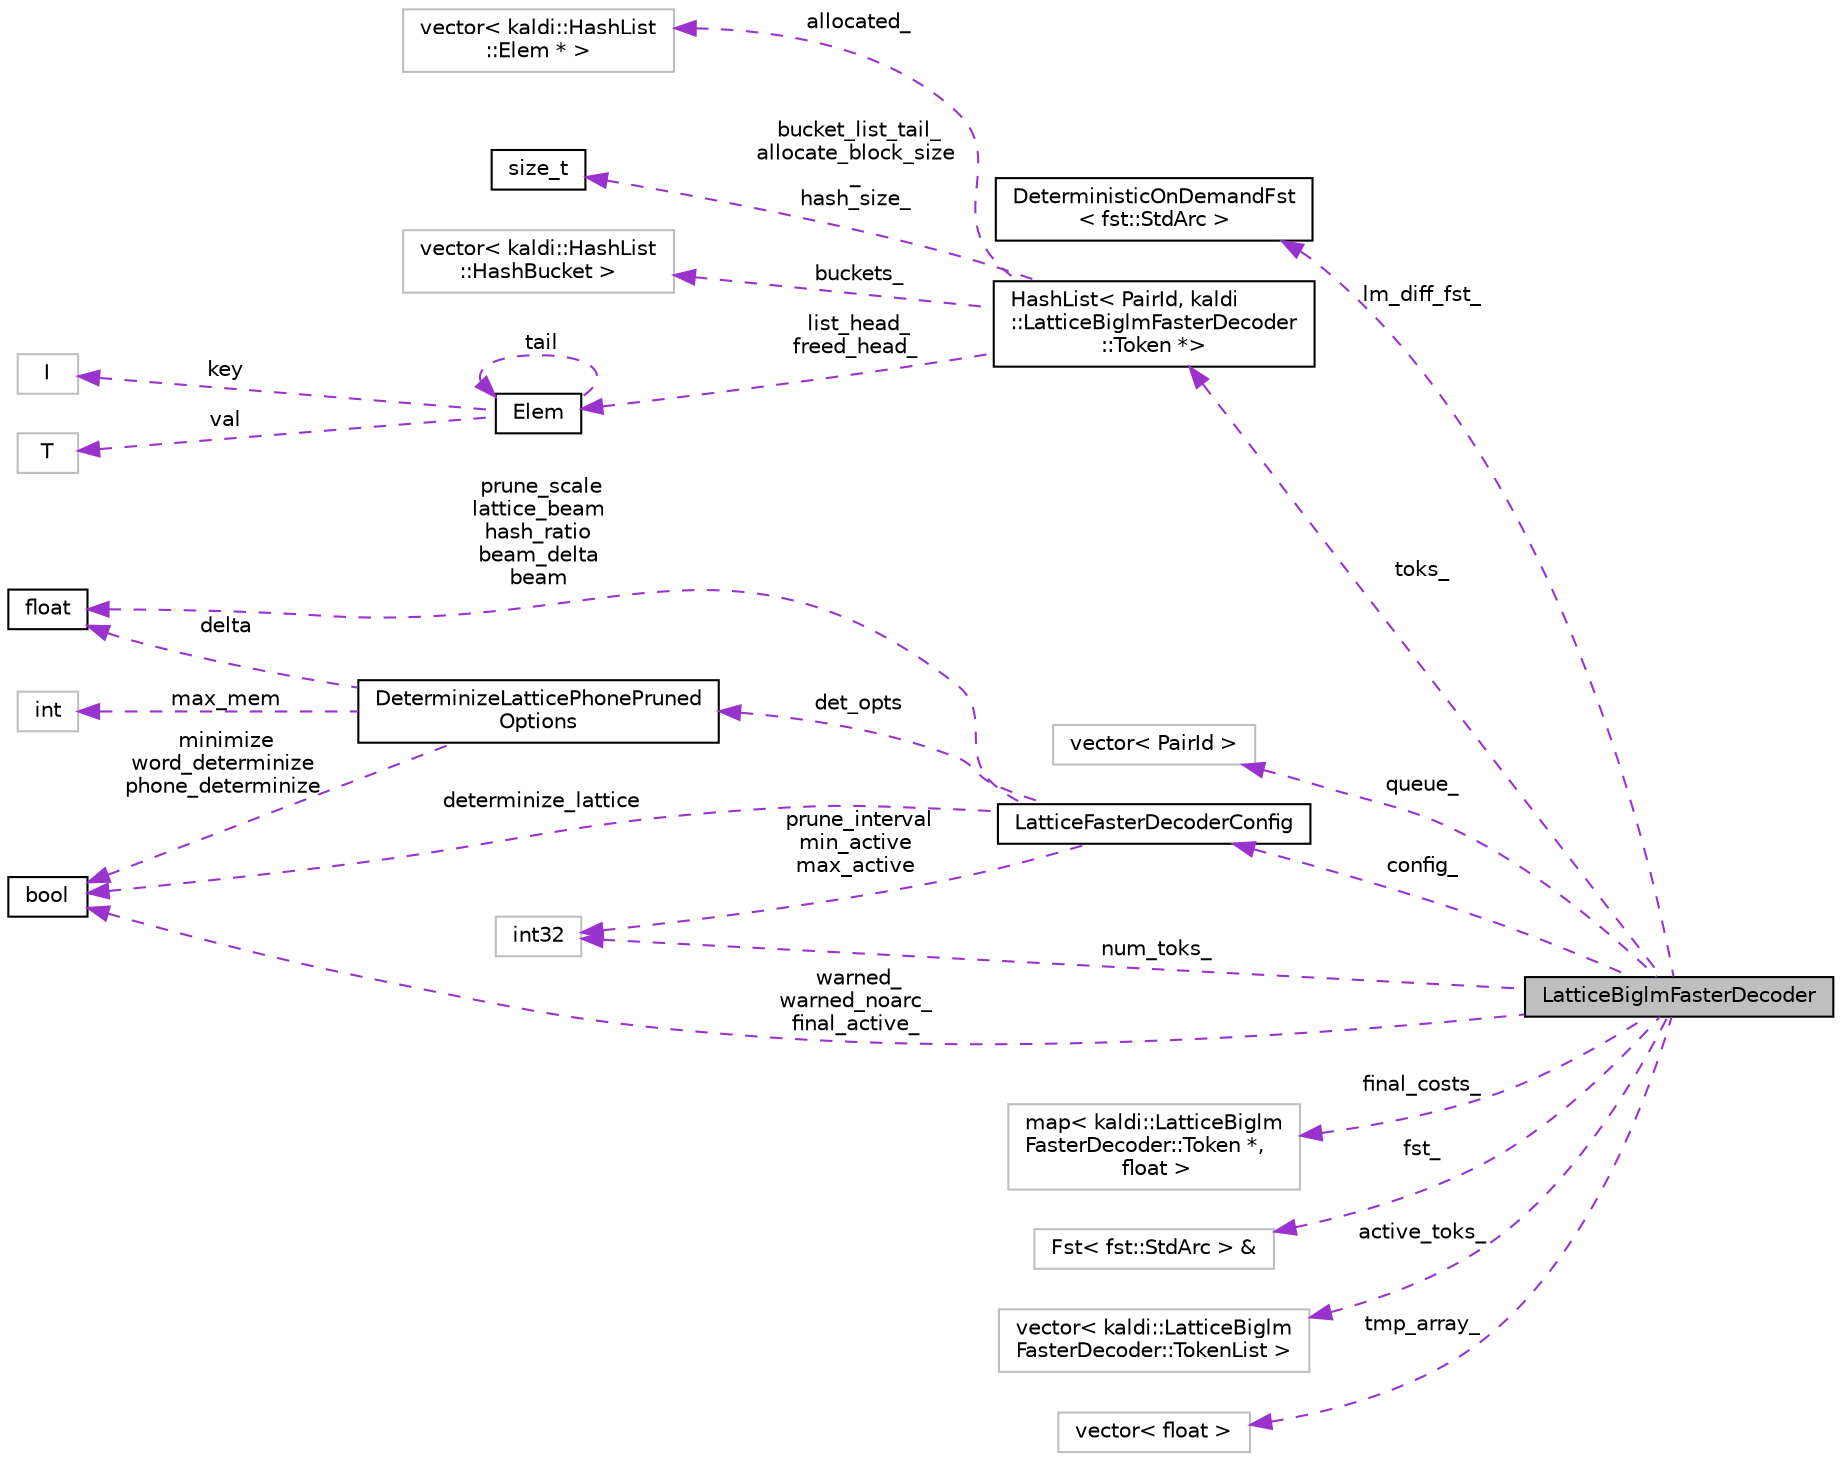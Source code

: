digraph "LatticeBiglmFasterDecoder"
{
  edge [fontname="Helvetica",fontsize="10",labelfontname="Helvetica",labelfontsize="10"];
  node [fontname="Helvetica",fontsize="10",shape=record];
  rankdir="LR";
  Node1 [label="LatticeBiglmFasterDecoder",height=0.2,width=0.4,color="black", fillcolor="grey75", style="filled", fontcolor="black"];
  Node2 -> Node1 [dir="back",color="darkorchid3",fontsize="10",style="dashed",label=" lm_diff_fst_" ,fontname="Helvetica"];
  Node2 [label="DeterministicOnDemandFst\l\< fst::StdArc \>",height=0.2,width=0.4,color="black", fillcolor="white", style="filled",URL="$classfst_1_1DeterministicOnDemandFst.html"];
  Node3 -> Node1 [dir="back",color="darkorchid3",fontsize="10",style="dashed",label=" toks_" ,fontname="Helvetica"];
  Node3 [label="HashList\< PairId, kaldi\l::LatticeBiglmFasterDecoder\l::Token *\>",height=0.2,width=0.4,color="black", fillcolor="white", style="filled",URL="$classkaldi_1_1HashList.html"];
  Node4 -> Node3 [dir="back",color="darkorchid3",fontsize="10",style="dashed",label=" allocated_" ,fontname="Helvetica"];
  Node4 [label="vector\< kaldi::HashList\l::Elem * \>",height=0.2,width=0.4,color="grey75", fillcolor="white", style="filled"];
  Node5 -> Node3 [dir="back",color="darkorchid3",fontsize="10",style="dashed",label=" bucket_list_tail_\nallocate_block_size\l_\nhash_size_" ,fontname="Helvetica"];
  Node5 [label="size_t",height=0.2,width=0.4,color="black", fillcolor="white", style="filled",URL="$classsize__t.html"];
  Node6 -> Node3 [dir="back",color="darkorchid3",fontsize="10",style="dashed",label=" buckets_" ,fontname="Helvetica"];
  Node6 [label="vector\< kaldi::HashList\l::HashBucket \>",height=0.2,width=0.4,color="grey75", fillcolor="white", style="filled"];
  Node7 -> Node3 [dir="back",color="darkorchid3",fontsize="10",style="dashed",label=" list_head_\nfreed_head_" ,fontname="Helvetica"];
  Node7 [label="Elem",height=0.2,width=0.4,color="black", fillcolor="white", style="filled",URL="$structkaldi_1_1HashList_1_1Elem.html"];
  Node8 -> Node7 [dir="back",color="darkorchid3",fontsize="10",style="dashed",label=" key" ,fontname="Helvetica"];
  Node8 [label="I",height=0.2,width=0.4,color="grey75", fillcolor="white", style="filled"];
  Node7 -> Node7 [dir="back",color="darkorchid3",fontsize="10",style="dashed",label=" tail" ,fontname="Helvetica"];
  Node9 -> Node7 [dir="back",color="darkorchid3",fontsize="10",style="dashed",label=" val" ,fontname="Helvetica"];
  Node9 [label="T",height=0.2,width=0.4,color="grey75", fillcolor="white", style="filled"];
  Node10 -> Node1 [dir="back",color="darkorchid3",fontsize="10",style="dashed",label=" queue_" ,fontname="Helvetica"];
  Node10 [label="vector\< PairId \>",height=0.2,width=0.4,color="grey75", fillcolor="white", style="filled"];
  Node11 -> Node1 [dir="back",color="darkorchid3",fontsize="10",style="dashed",label=" config_" ,fontname="Helvetica"];
  Node11 [label="LatticeFasterDecoderConfig",height=0.2,width=0.4,color="black", fillcolor="white", style="filled",URL="$structkaldi_1_1LatticeFasterDecoderConfig.html"];
  Node12 -> Node11 [dir="back",color="darkorchid3",fontsize="10",style="dashed",label=" prune_scale\nlattice_beam\nhash_ratio\nbeam_delta\nbeam" ,fontname="Helvetica"];
  Node12 [label="float",height=0.2,width=0.4,color="black", fillcolor="white", style="filled",URL="$classfloat.html"];
  Node13 -> Node11 [dir="back",color="darkorchid3",fontsize="10",style="dashed",label=" det_opts" ,fontname="Helvetica"];
  Node13 [label="DeterminizeLatticePhonePruned\lOptions",height=0.2,width=0.4,color="black", fillcolor="white", style="filled",URL="$structfst_1_1DeterminizeLatticePhonePrunedOptions.html"];
  Node12 -> Node13 [dir="back",color="darkorchid3",fontsize="10",style="dashed",label=" delta" ,fontname="Helvetica"];
  Node14 -> Node13 [dir="back",color="darkorchid3",fontsize="10",style="dashed",label=" max_mem" ,fontname="Helvetica"];
  Node14 [label="int",height=0.2,width=0.4,color="grey75", fillcolor="white", style="filled"];
  Node15 -> Node13 [dir="back",color="darkorchid3",fontsize="10",style="dashed",label=" minimize\nword_determinize\nphone_determinize" ,fontname="Helvetica"];
  Node15 [label="bool",height=0.2,width=0.4,color="black", fillcolor="white", style="filled",URL="$classbool.html"];
  Node15 -> Node11 [dir="back",color="darkorchid3",fontsize="10",style="dashed",label=" determinize_lattice" ,fontname="Helvetica"];
  Node16 -> Node11 [dir="back",color="darkorchid3",fontsize="10",style="dashed",label=" prune_interval\nmin_active\nmax_active" ,fontname="Helvetica"];
  Node16 [label="int32",height=0.2,width=0.4,color="grey75", fillcolor="white", style="filled"];
  Node17 -> Node1 [dir="back",color="darkorchid3",fontsize="10",style="dashed",label=" final_costs_" ,fontname="Helvetica"];
  Node17 [label="map\< kaldi::LatticeBiglm\lFasterDecoder::Token *,\l float \>",height=0.2,width=0.4,color="grey75", fillcolor="white", style="filled"];
  Node15 -> Node1 [dir="back",color="darkorchid3",fontsize="10",style="dashed",label=" warned_\nwarned_noarc_\nfinal_active_" ,fontname="Helvetica"];
  Node18 -> Node1 [dir="back",color="darkorchid3",fontsize="10",style="dashed",label=" fst_" ,fontname="Helvetica"];
  Node18 [label="Fst\< fst::StdArc \> &",height=0.2,width=0.4,color="grey75", fillcolor="white", style="filled"];
  Node19 -> Node1 [dir="back",color="darkorchid3",fontsize="10",style="dashed",label=" active_toks_" ,fontname="Helvetica"];
  Node19 [label="vector\< kaldi::LatticeBiglm\lFasterDecoder::TokenList \>",height=0.2,width=0.4,color="grey75", fillcolor="white", style="filled"];
  Node20 -> Node1 [dir="back",color="darkorchid3",fontsize="10",style="dashed",label=" tmp_array_" ,fontname="Helvetica"];
  Node20 [label="vector\< float \>",height=0.2,width=0.4,color="grey75", fillcolor="white", style="filled"];
  Node16 -> Node1 [dir="back",color="darkorchid3",fontsize="10",style="dashed",label=" num_toks_" ,fontname="Helvetica"];
}
